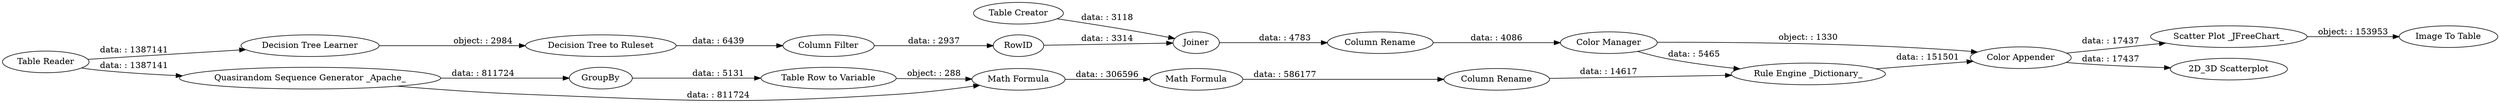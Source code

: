 digraph {
	"-5211245062729624445_127" [label="Color Manager"]
	"-5211245062729624445_120" [label=GroupBy]
	"-5211245062729624445_122" [label="Math Formula"]
	"-5211245062729624445_128" [label="Color Appender"]
	"-5211245062729624445_129" [label="Scatter Plot _JFreeChart_"]
	"-5211245062729624445_125" [label="Column Rename"]
	"-5211245062729624445_89" [label="Decision Tree to Ruleset"]
	"-5211245062729624445_91" [label="Column Filter"]
	"-5211245062729624445_88" [label=Joiner]
	"-5211245062729624445_94" [label=RowID]
	"-5211245062729624445_130" [label="Rule Engine _Dictionary_"]
	"-5211245062729624445_92" [label="Decision Tree Learner"]
	"-5211245062729624445_119" [label="Quasirandom Sequence Generator _Apache_"]
	"-5211245062729624445_12" [label="Table Reader"]
	"-5211245062729624445_96" [label="Column Rename"]
	"-5211245062729624445_123" [label="Math Formula"]
	"-5211245062729624445_121" [label="Table Row to Variable"]
	"-5211245062729624445_131" [label="Image To Table"]
	"-5211245062729624445_97" [label="Table Creator"]
	"-5211245062729624445_132" [label="2D_3D Scatterplot"]
	"-5211245062729624445_12" -> "-5211245062729624445_119" [label="data: : 1387141"]
	"-5211245062729624445_125" -> "-5211245062729624445_130" [label="data: : 14617"]
	"-5211245062729624445_123" -> "-5211245062729624445_125" [label="data: : 586177"]
	"-5211245062729624445_127" -> "-5211245062729624445_130" [label="data: : 5465"]
	"-5211245062729624445_129" -> "-5211245062729624445_131" [label="object: : 153953"]
	"-5211245062729624445_88" -> "-5211245062729624445_96" [label="data: : 4783"]
	"-5211245062729624445_128" -> "-5211245062729624445_132" [label="data: : 17437"]
	"-5211245062729624445_121" -> "-5211245062729624445_122" [label="object: : 288"]
	"-5211245062729624445_96" -> "-5211245062729624445_127" [label="data: : 4086"]
	"-5211245062729624445_127" -> "-5211245062729624445_128" [label="object: : 1330"]
	"-5211245062729624445_94" -> "-5211245062729624445_88" [label="data: : 3314"]
	"-5211245062729624445_12" -> "-5211245062729624445_92" [label="data: : 1387141"]
	"-5211245062729624445_91" -> "-5211245062729624445_94" [label="data: : 2937"]
	"-5211245062729624445_120" -> "-5211245062729624445_121" [label="data: : 5131"]
	"-5211245062729624445_130" -> "-5211245062729624445_128" [label="data: : 151501"]
	"-5211245062729624445_122" -> "-5211245062729624445_123" [label="data: : 306596"]
	"-5211245062729624445_119" -> "-5211245062729624445_120" [label="data: : 811724"]
	"-5211245062729624445_97" -> "-5211245062729624445_88" [label="data: : 3118"]
	"-5211245062729624445_128" -> "-5211245062729624445_129" [label="data: : 17437"]
	"-5211245062729624445_92" -> "-5211245062729624445_89" [label="object: : 2984"]
	"-5211245062729624445_119" -> "-5211245062729624445_122" [label="data: : 811724"]
	"-5211245062729624445_89" -> "-5211245062729624445_91" [label="data: : 6439"]
	rankdir=LR
}
